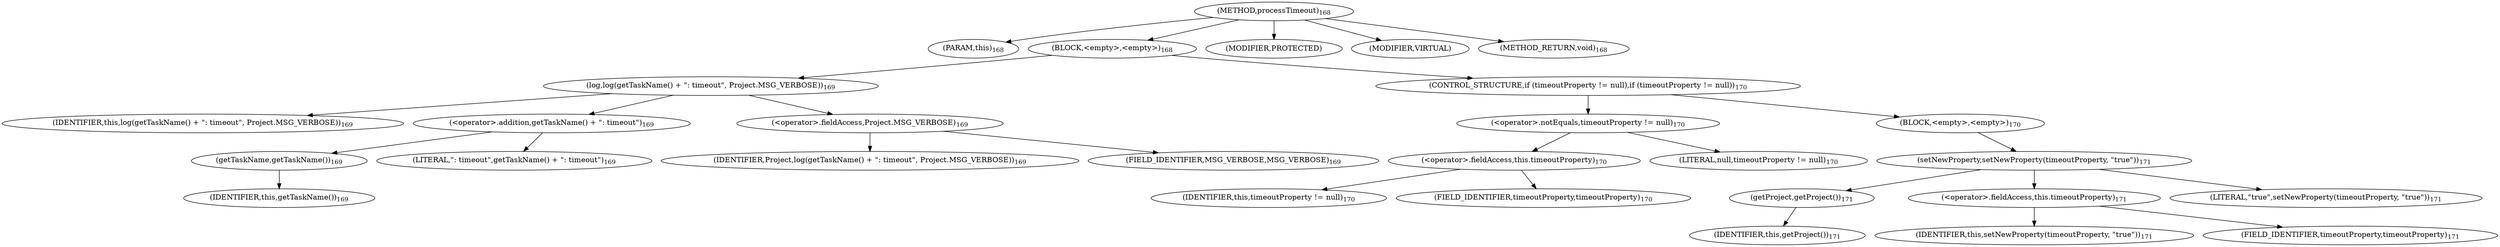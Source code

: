 digraph "processTimeout" {  
"270" [label = <(METHOD,processTimeout)<SUB>168</SUB>> ]
"17" [label = <(PARAM,this)<SUB>168</SUB>> ]
"271" [label = <(BLOCK,&lt;empty&gt;,&lt;empty&gt;)<SUB>168</SUB>> ]
"272" [label = <(log,log(getTaskName() + &quot;: timeout&quot;, Project.MSG_VERBOSE))<SUB>169</SUB>> ]
"18" [label = <(IDENTIFIER,this,log(getTaskName() + &quot;: timeout&quot;, Project.MSG_VERBOSE))<SUB>169</SUB>> ]
"273" [label = <(&lt;operator&gt;.addition,getTaskName() + &quot;: timeout&quot;)<SUB>169</SUB>> ]
"274" [label = <(getTaskName,getTaskName())<SUB>169</SUB>> ]
"16" [label = <(IDENTIFIER,this,getTaskName())<SUB>169</SUB>> ]
"275" [label = <(LITERAL,&quot;: timeout&quot;,getTaskName() + &quot;: timeout&quot;)<SUB>169</SUB>> ]
"276" [label = <(&lt;operator&gt;.fieldAccess,Project.MSG_VERBOSE)<SUB>169</SUB>> ]
"277" [label = <(IDENTIFIER,Project,log(getTaskName() + &quot;: timeout&quot;, Project.MSG_VERBOSE))<SUB>169</SUB>> ]
"278" [label = <(FIELD_IDENTIFIER,MSG_VERBOSE,MSG_VERBOSE)<SUB>169</SUB>> ]
"279" [label = <(CONTROL_STRUCTURE,if (timeoutProperty != null),if (timeoutProperty != null))<SUB>170</SUB>> ]
"280" [label = <(&lt;operator&gt;.notEquals,timeoutProperty != null)<SUB>170</SUB>> ]
"281" [label = <(&lt;operator&gt;.fieldAccess,this.timeoutProperty)<SUB>170</SUB>> ]
"282" [label = <(IDENTIFIER,this,timeoutProperty != null)<SUB>170</SUB>> ]
"283" [label = <(FIELD_IDENTIFIER,timeoutProperty,timeoutProperty)<SUB>170</SUB>> ]
"284" [label = <(LITERAL,null,timeoutProperty != null)<SUB>170</SUB>> ]
"285" [label = <(BLOCK,&lt;empty&gt;,&lt;empty&gt;)<SUB>170</SUB>> ]
"286" [label = <(setNewProperty,setNewProperty(timeoutProperty, &quot;true&quot;))<SUB>171</SUB>> ]
"287" [label = <(getProject,getProject())<SUB>171</SUB>> ]
"19" [label = <(IDENTIFIER,this,getProject())<SUB>171</SUB>> ]
"288" [label = <(&lt;operator&gt;.fieldAccess,this.timeoutProperty)<SUB>171</SUB>> ]
"289" [label = <(IDENTIFIER,this,setNewProperty(timeoutProperty, &quot;true&quot;))<SUB>171</SUB>> ]
"290" [label = <(FIELD_IDENTIFIER,timeoutProperty,timeoutProperty)<SUB>171</SUB>> ]
"291" [label = <(LITERAL,&quot;true&quot;,setNewProperty(timeoutProperty, &quot;true&quot;))<SUB>171</SUB>> ]
"292" [label = <(MODIFIER,PROTECTED)> ]
"293" [label = <(MODIFIER,VIRTUAL)> ]
"294" [label = <(METHOD_RETURN,void)<SUB>168</SUB>> ]
  "270" -> "17" 
  "270" -> "271" 
  "270" -> "292" 
  "270" -> "293" 
  "270" -> "294" 
  "271" -> "272" 
  "271" -> "279" 
  "272" -> "18" 
  "272" -> "273" 
  "272" -> "276" 
  "273" -> "274" 
  "273" -> "275" 
  "274" -> "16" 
  "276" -> "277" 
  "276" -> "278" 
  "279" -> "280" 
  "279" -> "285" 
  "280" -> "281" 
  "280" -> "284" 
  "281" -> "282" 
  "281" -> "283" 
  "285" -> "286" 
  "286" -> "287" 
  "286" -> "288" 
  "286" -> "291" 
  "287" -> "19" 
  "288" -> "289" 
  "288" -> "290" 
}

